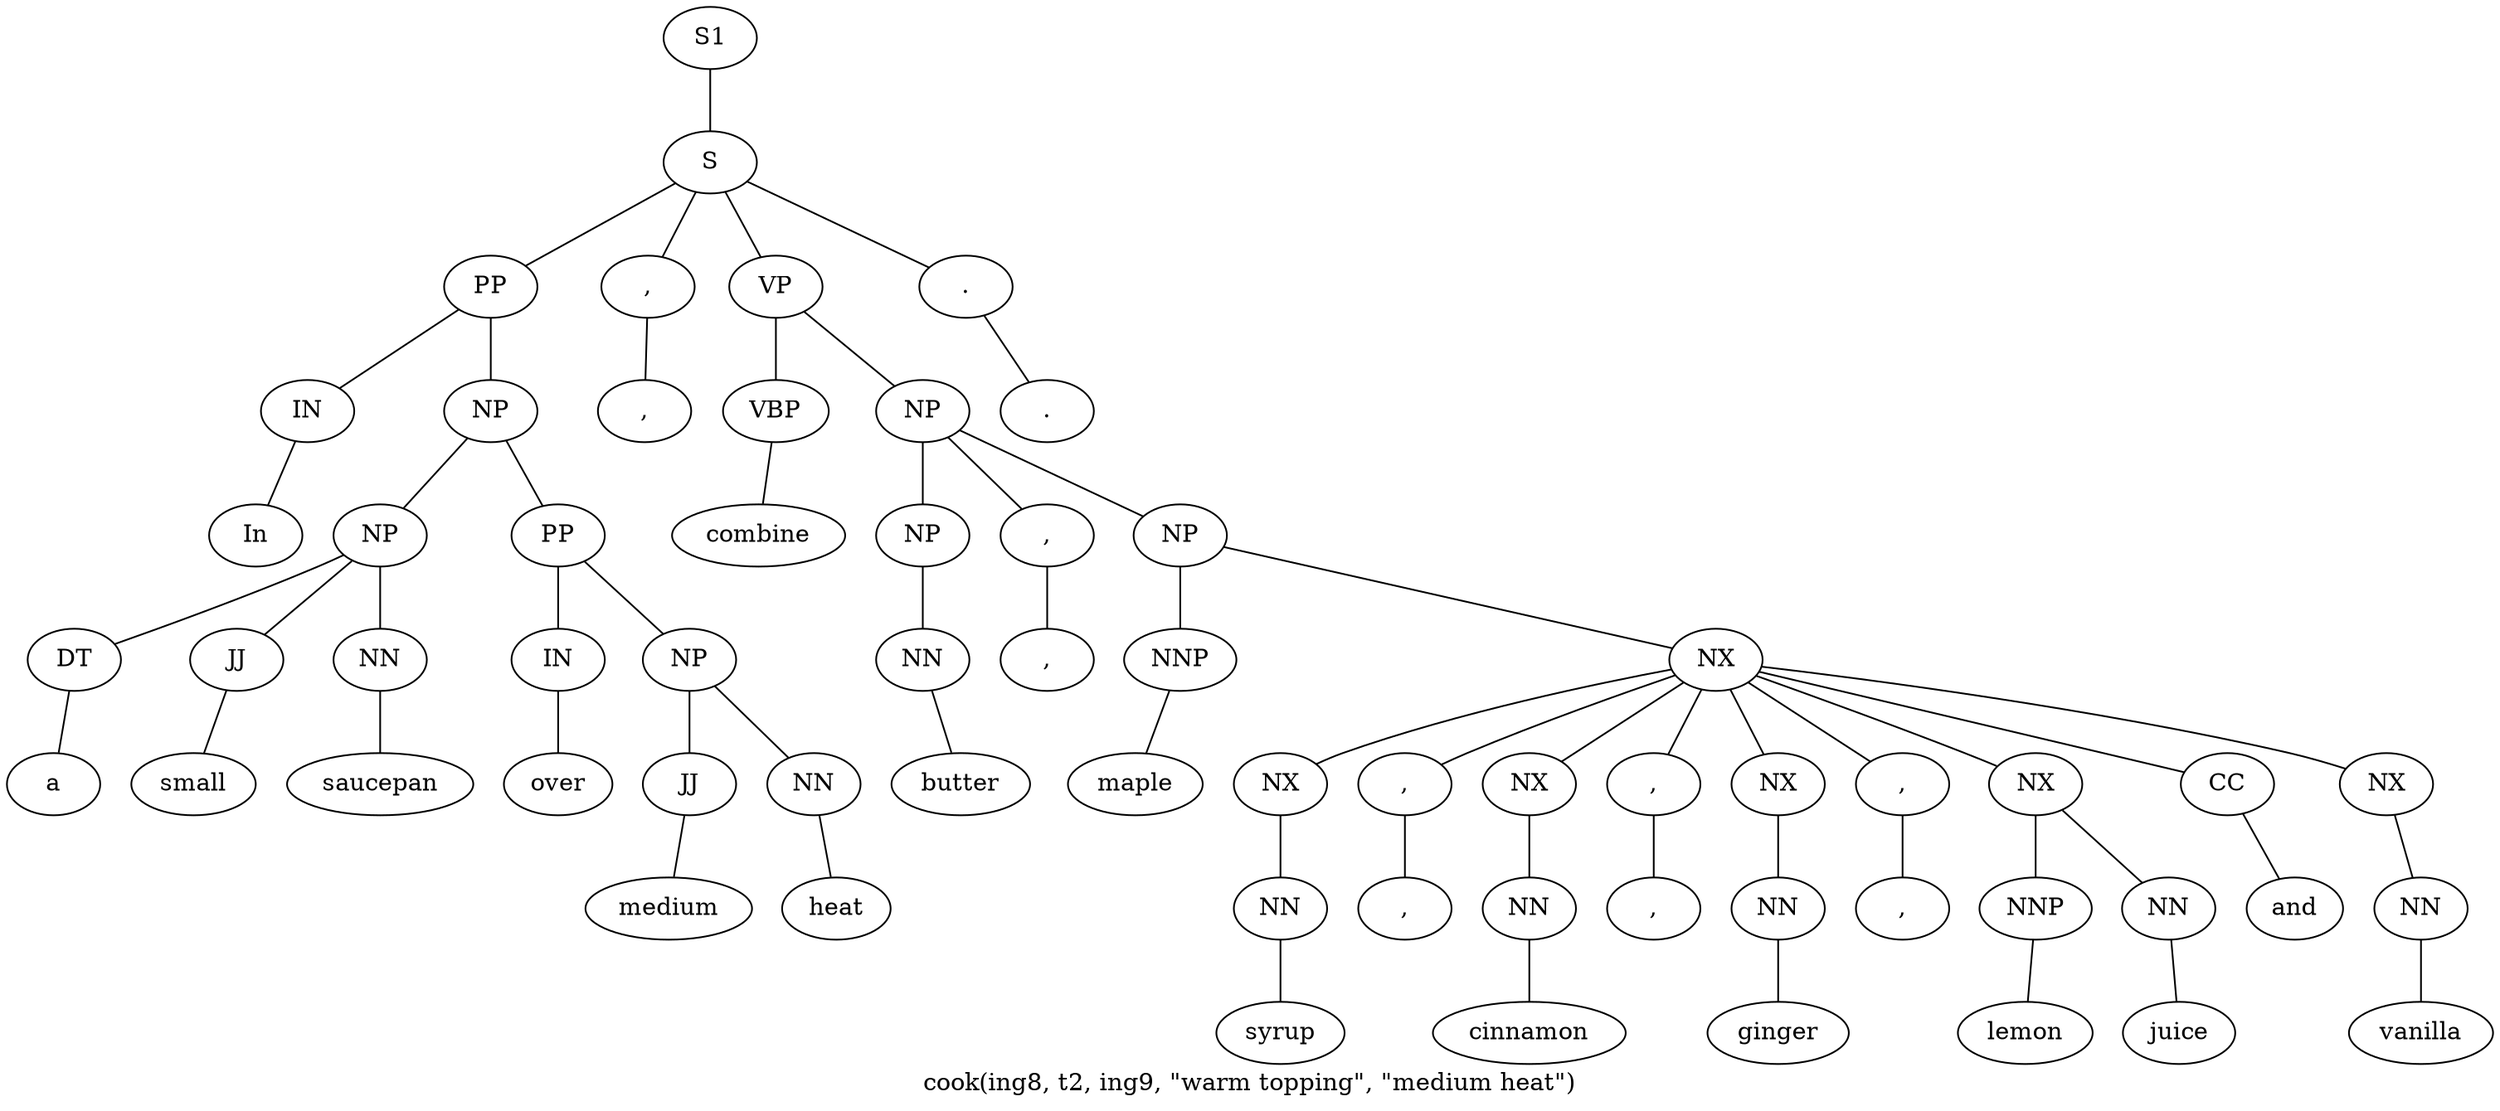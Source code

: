 graph SyntaxGraph {
	label = "cook(ing8, t2, ing9, \"warm topping\", \"medium heat\")";
	Node0 [label="S1"];
	Node1 [label="S"];
	Node2 [label="PP"];
	Node3 [label="IN"];
	Node4 [label="In"];
	Node5 [label="NP"];
	Node6 [label="NP"];
	Node7 [label="DT"];
	Node8 [label="a"];
	Node9 [label="JJ"];
	Node10 [label="small"];
	Node11 [label="NN"];
	Node12 [label="saucepan"];
	Node13 [label="PP"];
	Node14 [label="IN"];
	Node15 [label="over"];
	Node16 [label="NP"];
	Node17 [label="JJ"];
	Node18 [label="medium"];
	Node19 [label="NN"];
	Node20 [label="heat"];
	Node21 [label=","];
	Node22 [label=","];
	Node23 [label="VP"];
	Node24 [label="VBP"];
	Node25 [label="combine"];
	Node26 [label="NP"];
	Node27 [label="NP"];
	Node28 [label="NN"];
	Node29 [label="butter"];
	Node30 [label=","];
	Node31 [label=","];
	Node32 [label="NP"];
	Node33 [label="NNP"];
	Node34 [label="maple"];
	Node35 [label="NX"];
	Node36 [label="NX"];
	Node37 [label="NN"];
	Node38 [label="syrup"];
	Node39 [label=","];
	Node40 [label=","];
	Node41 [label="NX"];
	Node42 [label="NN"];
	Node43 [label="cinnamon"];
	Node44 [label=","];
	Node45 [label=","];
	Node46 [label="NX"];
	Node47 [label="NN"];
	Node48 [label="ginger"];
	Node49 [label=","];
	Node50 [label=","];
	Node51 [label="NX"];
	Node52 [label="NNP"];
	Node53 [label="lemon"];
	Node54 [label="NN"];
	Node55 [label="juice"];
	Node56 [label="CC"];
	Node57 [label="and"];
	Node58 [label="NX"];
	Node59 [label="NN"];
	Node60 [label="vanilla"];
	Node61 [label="."];
	Node62 [label="."];

	Node0 -- Node1;
	Node1 -- Node2;
	Node1 -- Node21;
	Node1 -- Node23;
	Node1 -- Node61;
	Node2 -- Node3;
	Node2 -- Node5;
	Node3 -- Node4;
	Node5 -- Node6;
	Node5 -- Node13;
	Node6 -- Node7;
	Node6 -- Node9;
	Node6 -- Node11;
	Node7 -- Node8;
	Node9 -- Node10;
	Node11 -- Node12;
	Node13 -- Node14;
	Node13 -- Node16;
	Node14 -- Node15;
	Node16 -- Node17;
	Node16 -- Node19;
	Node17 -- Node18;
	Node19 -- Node20;
	Node21 -- Node22;
	Node23 -- Node24;
	Node23 -- Node26;
	Node24 -- Node25;
	Node26 -- Node27;
	Node26 -- Node30;
	Node26 -- Node32;
	Node27 -- Node28;
	Node28 -- Node29;
	Node30 -- Node31;
	Node32 -- Node33;
	Node32 -- Node35;
	Node33 -- Node34;
	Node35 -- Node36;
	Node35 -- Node39;
	Node35 -- Node41;
	Node35 -- Node44;
	Node35 -- Node46;
	Node35 -- Node49;
	Node35 -- Node51;
	Node35 -- Node56;
	Node35 -- Node58;
	Node36 -- Node37;
	Node37 -- Node38;
	Node39 -- Node40;
	Node41 -- Node42;
	Node42 -- Node43;
	Node44 -- Node45;
	Node46 -- Node47;
	Node47 -- Node48;
	Node49 -- Node50;
	Node51 -- Node52;
	Node51 -- Node54;
	Node52 -- Node53;
	Node54 -- Node55;
	Node56 -- Node57;
	Node58 -- Node59;
	Node59 -- Node60;
	Node61 -- Node62;
}
